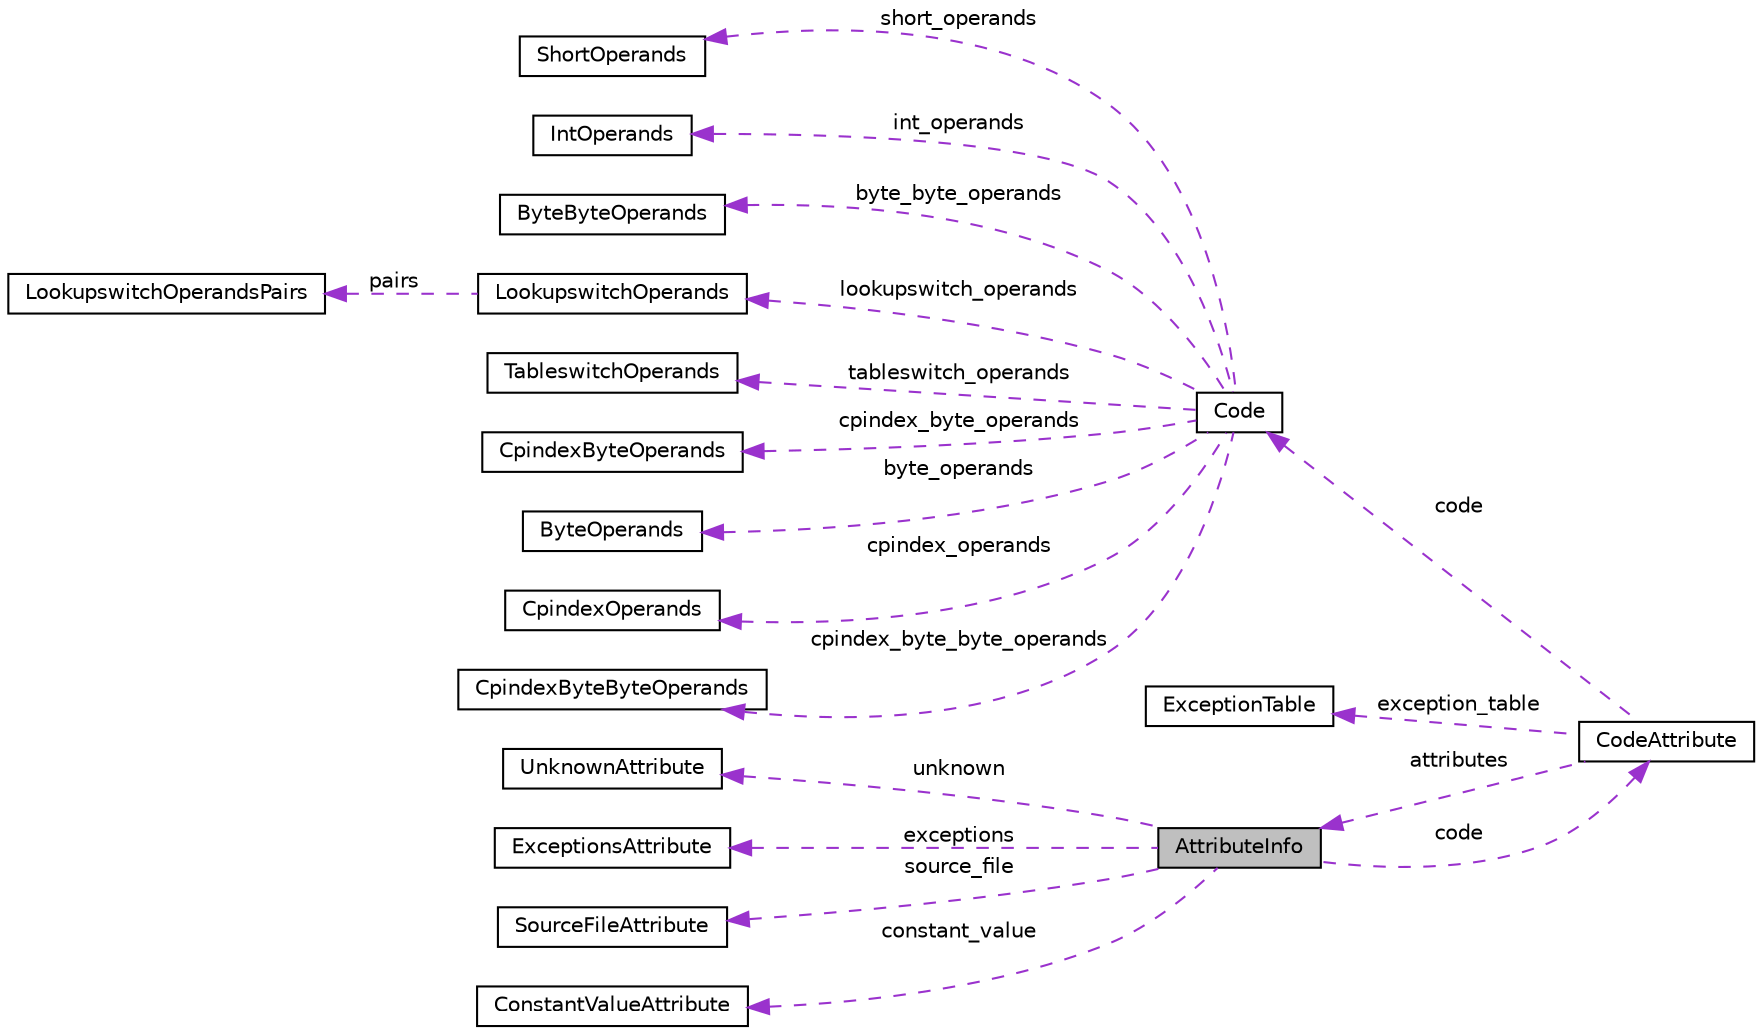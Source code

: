 digraph "AttributeInfo"
{
 // LATEX_PDF_SIZE
  edge [fontname="Helvetica",fontsize="10",labelfontname="Helvetica",labelfontsize="10"];
  node [fontname="Helvetica",fontsize="10",shape=record];
  rankdir="LR";
  Node1 [label="AttributeInfo",height=0.2,width=0.4,color="black", fillcolor="grey75", style="filled", fontcolor="black",tooltip=" "];
  Node2 -> Node1 [dir="back",color="darkorchid3",fontsize="10",style="dashed",label=" unknown" ,fontname="Helvetica"];
  Node2 [label="UnknownAttribute",height=0.2,width=0.4,color="black", fillcolor="white", style="filled",URL="$structUnknownAttribute.html",tooltip=" "];
  Node3 -> Node1 [dir="back",color="darkorchid3",fontsize="10",style="dashed",label=" exceptions" ,fontname="Helvetica"];
  Node3 [label="ExceptionsAttribute",height=0.2,width=0.4,color="black", fillcolor="white", style="filled",URL="$structExceptionsAttribute.html",tooltip=" "];
  Node4 -> Node1 [dir="back",color="darkorchid3",fontsize="10",style="dashed",label=" source_file" ,fontname="Helvetica"];
  Node4 [label="SourceFileAttribute",height=0.2,width=0.4,color="black", fillcolor="white", style="filled",URL="$structSourceFileAttribute.html",tooltip=" "];
  Node5 -> Node1 [dir="back",color="darkorchid3",fontsize="10",style="dashed",label=" code" ,fontname="Helvetica"];
  Node5 [label="CodeAttribute",height=0.2,width=0.4,color="black", fillcolor="white", style="filled",URL="$structCodeAttribute.html",tooltip=" "];
  Node1 -> Node5 [dir="back",color="darkorchid3",fontsize="10",style="dashed",label=" attributes" ,fontname="Helvetica"];
  Node6 -> Node5 [dir="back",color="darkorchid3",fontsize="10",style="dashed",label=" code" ,fontname="Helvetica"];
  Node6 [label="Code",height=0.2,width=0.4,color="black", fillcolor="white", style="filled",URL="$structCode.html",tooltip=" "];
  Node7 -> Node6 [dir="back",color="darkorchid3",fontsize="10",style="dashed",label=" short_operands" ,fontname="Helvetica"];
  Node7 [label="ShortOperands",height=0.2,width=0.4,color="black", fillcolor="white", style="filled",URL="$structShortOperands.html",tooltip=" "];
  Node8 -> Node6 [dir="back",color="darkorchid3",fontsize="10",style="dashed",label=" int_operands" ,fontname="Helvetica"];
  Node8 [label="IntOperands",height=0.2,width=0.4,color="black", fillcolor="white", style="filled",URL="$structIntOperands.html",tooltip=" "];
  Node9 -> Node6 [dir="back",color="darkorchid3",fontsize="10",style="dashed",label=" byte_byte_operands" ,fontname="Helvetica"];
  Node9 [label="ByteByteOperands",height=0.2,width=0.4,color="black", fillcolor="white", style="filled",URL="$structByteByteOperands.html",tooltip=" "];
  Node10 -> Node6 [dir="back",color="darkorchid3",fontsize="10",style="dashed",label=" lookupswitch_operands" ,fontname="Helvetica"];
  Node10 [label="LookupswitchOperands",height=0.2,width=0.4,color="black", fillcolor="white", style="filled",URL="$structLookupswitchOperands.html",tooltip=" "];
  Node11 -> Node10 [dir="back",color="darkorchid3",fontsize="10",style="dashed",label=" pairs" ,fontname="Helvetica"];
  Node11 [label="LookupswitchOperandsPairs",height=0.2,width=0.4,color="black", fillcolor="white", style="filled",URL="$structLookupswitchOperandsPairs.html",tooltip=" "];
  Node12 -> Node6 [dir="back",color="darkorchid3",fontsize="10",style="dashed",label=" tableswitch_operands" ,fontname="Helvetica"];
  Node12 [label="TableswitchOperands",height=0.2,width=0.4,color="black", fillcolor="white", style="filled",URL="$structTableswitchOperands.html",tooltip=" "];
  Node13 -> Node6 [dir="back",color="darkorchid3",fontsize="10",style="dashed",label=" cpindex_byte_operands" ,fontname="Helvetica"];
  Node13 [label="CpindexByteOperands",height=0.2,width=0.4,color="black", fillcolor="white", style="filled",URL="$structCpindexByteOperands.html",tooltip=" "];
  Node14 -> Node6 [dir="back",color="darkorchid3",fontsize="10",style="dashed",label=" byte_operands" ,fontname="Helvetica"];
  Node14 [label="ByteOperands",height=0.2,width=0.4,color="black", fillcolor="white", style="filled",URL="$structByteOperands.html",tooltip=" "];
  Node15 -> Node6 [dir="back",color="darkorchid3",fontsize="10",style="dashed",label=" cpindex_operands" ,fontname="Helvetica"];
  Node15 [label="CpindexOperands",height=0.2,width=0.4,color="black", fillcolor="white", style="filled",URL="$structCpindexOperands.html",tooltip=" "];
  Node16 -> Node6 [dir="back",color="darkorchid3",fontsize="10",style="dashed",label=" cpindex_byte_byte_operands" ,fontname="Helvetica"];
  Node16 [label="CpindexByteByteOperands",height=0.2,width=0.4,color="black", fillcolor="white", style="filled",URL="$structCpindexByteByteOperands.html",tooltip=" "];
  Node17 -> Node5 [dir="back",color="darkorchid3",fontsize="10",style="dashed",label=" exception_table" ,fontname="Helvetica"];
  Node17 [label="ExceptionTable",height=0.2,width=0.4,color="black", fillcolor="white", style="filled",URL="$structExceptionTable.html",tooltip=" "];
  Node18 -> Node1 [dir="back",color="darkorchid3",fontsize="10",style="dashed",label=" constant_value" ,fontname="Helvetica"];
  Node18 [label="ConstantValueAttribute",height=0.2,width=0.4,color="black", fillcolor="white", style="filled",URL="$structConstantValueAttribute.html",tooltip="É atributo."];
}
